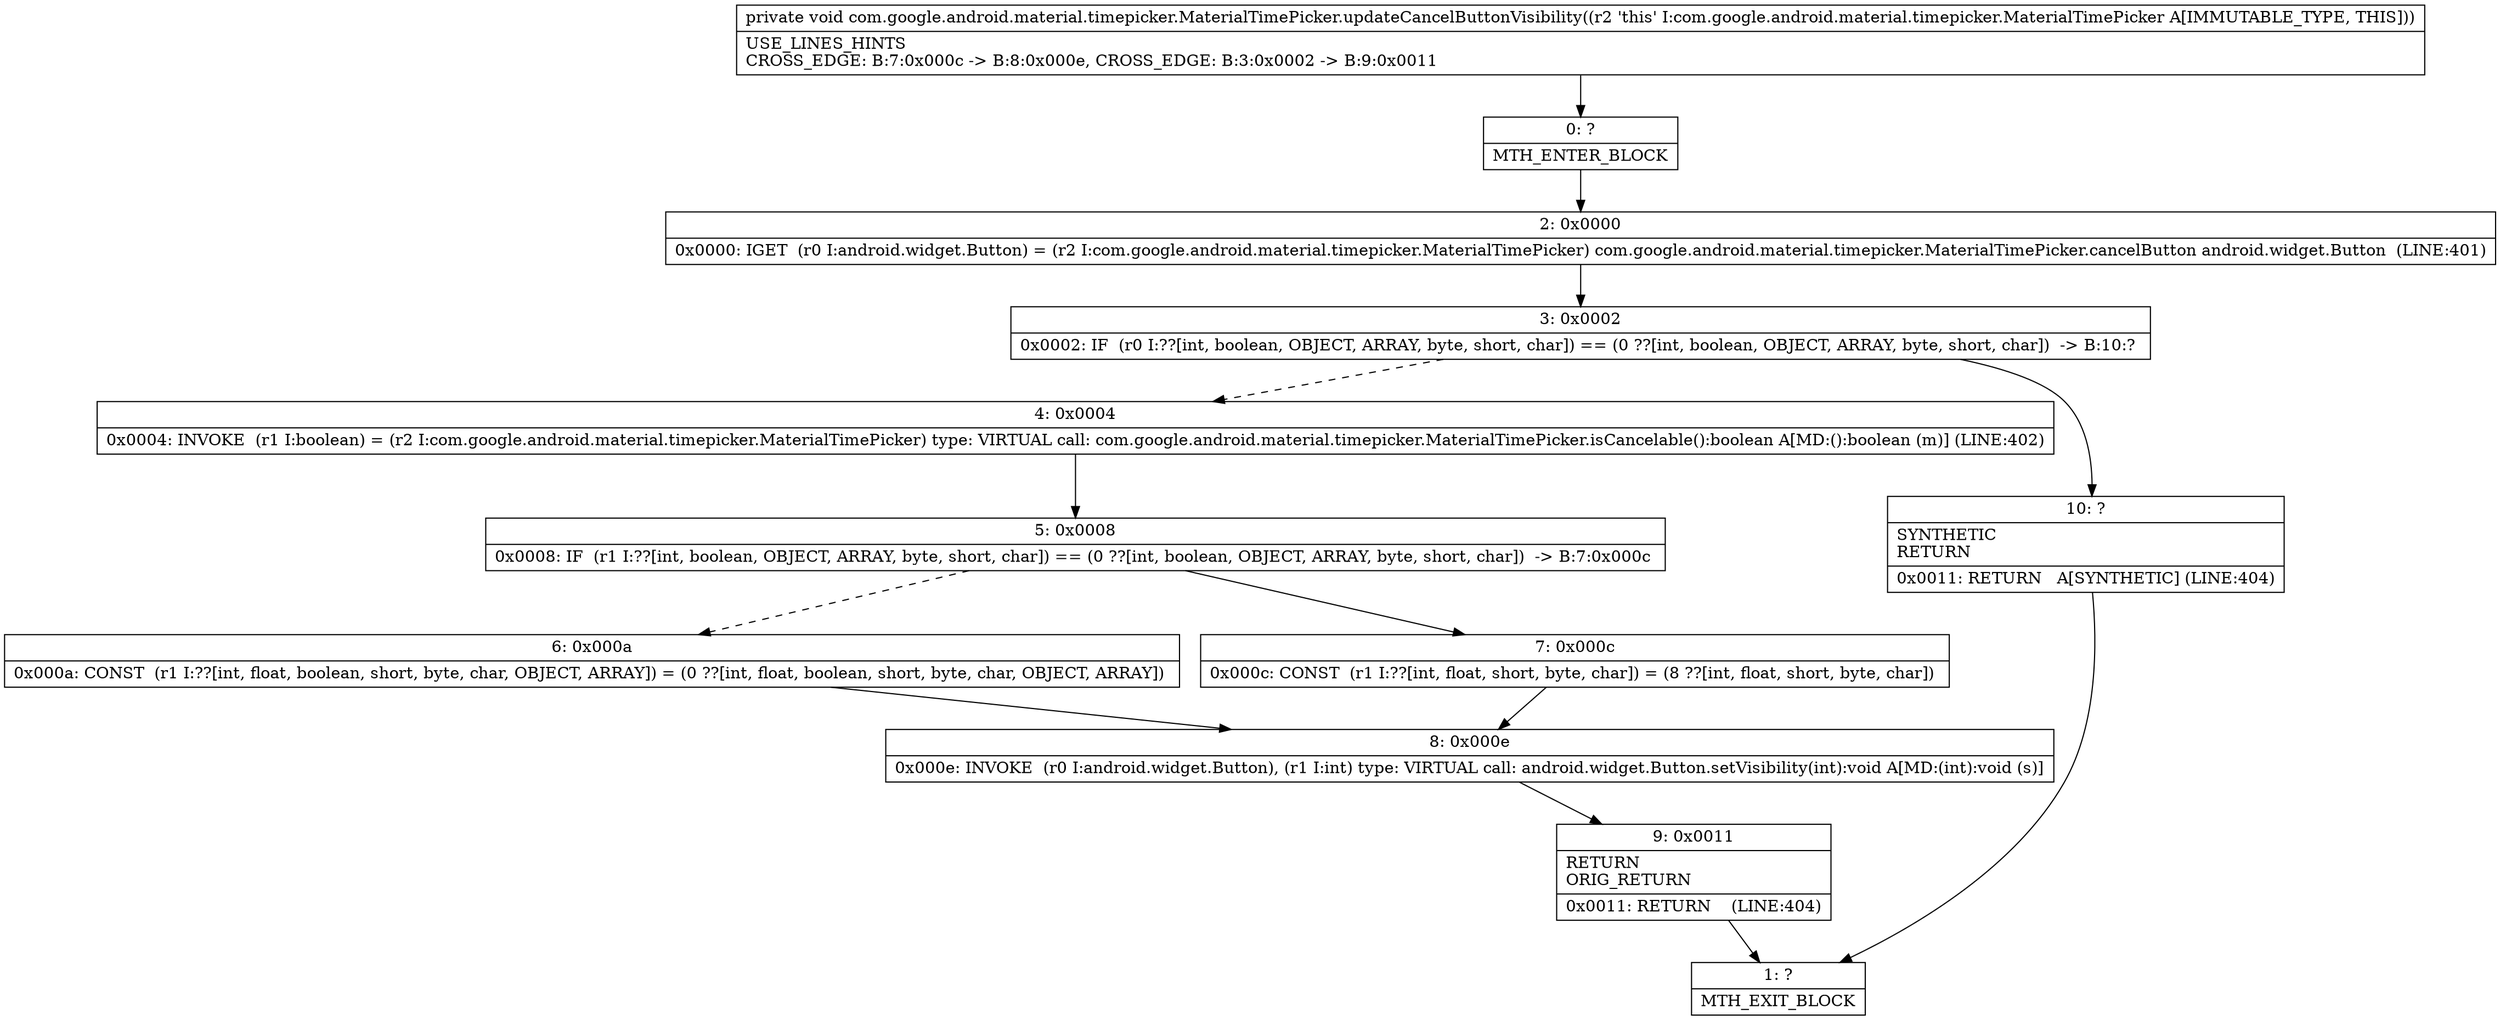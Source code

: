 digraph "CFG forcom.google.android.material.timepicker.MaterialTimePicker.updateCancelButtonVisibility()V" {
Node_0 [shape=record,label="{0\:\ ?|MTH_ENTER_BLOCK\l}"];
Node_2 [shape=record,label="{2\:\ 0x0000|0x0000: IGET  (r0 I:android.widget.Button) = (r2 I:com.google.android.material.timepicker.MaterialTimePicker) com.google.android.material.timepicker.MaterialTimePicker.cancelButton android.widget.Button  (LINE:401)\l}"];
Node_3 [shape=record,label="{3\:\ 0x0002|0x0002: IF  (r0 I:??[int, boolean, OBJECT, ARRAY, byte, short, char]) == (0 ??[int, boolean, OBJECT, ARRAY, byte, short, char])  \-\> B:10:? \l}"];
Node_4 [shape=record,label="{4\:\ 0x0004|0x0004: INVOKE  (r1 I:boolean) = (r2 I:com.google.android.material.timepicker.MaterialTimePicker) type: VIRTUAL call: com.google.android.material.timepicker.MaterialTimePicker.isCancelable():boolean A[MD:():boolean (m)] (LINE:402)\l}"];
Node_5 [shape=record,label="{5\:\ 0x0008|0x0008: IF  (r1 I:??[int, boolean, OBJECT, ARRAY, byte, short, char]) == (0 ??[int, boolean, OBJECT, ARRAY, byte, short, char])  \-\> B:7:0x000c \l}"];
Node_6 [shape=record,label="{6\:\ 0x000a|0x000a: CONST  (r1 I:??[int, float, boolean, short, byte, char, OBJECT, ARRAY]) = (0 ??[int, float, boolean, short, byte, char, OBJECT, ARRAY]) \l}"];
Node_8 [shape=record,label="{8\:\ 0x000e|0x000e: INVOKE  (r0 I:android.widget.Button), (r1 I:int) type: VIRTUAL call: android.widget.Button.setVisibility(int):void A[MD:(int):void (s)]\l}"];
Node_9 [shape=record,label="{9\:\ 0x0011|RETURN\lORIG_RETURN\l|0x0011: RETURN    (LINE:404)\l}"];
Node_1 [shape=record,label="{1\:\ ?|MTH_EXIT_BLOCK\l}"];
Node_7 [shape=record,label="{7\:\ 0x000c|0x000c: CONST  (r1 I:??[int, float, short, byte, char]) = (8 ??[int, float, short, byte, char]) \l}"];
Node_10 [shape=record,label="{10\:\ ?|SYNTHETIC\lRETURN\l|0x0011: RETURN   A[SYNTHETIC] (LINE:404)\l}"];
MethodNode[shape=record,label="{private void com.google.android.material.timepicker.MaterialTimePicker.updateCancelButtonVisibility((r2 'this' I:com.google.android.material.timepicker.MaterialTimePicker A[IMMUTABLE_TYPE, THIS]))  | USE_LINES_HINTS\lCROSS_EDGE: B:7:0x000c \-\> B:8:0x000e, CROSS_EDGE: B:3:0x0002 \-\> B:9:0x0011\l}"];
MethodNode -> Node_0;Node_0 -> Node_2;
Node_2 -> Node_3;
Node_3 -> Node_4[style=dashed];
Node_3 -> Node_10;
Node_4 -> Node_5;
Node_5 -> Node_6[style=dashed];
Node_5 -> Node_7;
Node_6 -> Node_8;
Node_8 -> Node_9;
Node_9 -> Node_1;
Node_7 -> Node_8;
Node_10 -> Node_1;
}

